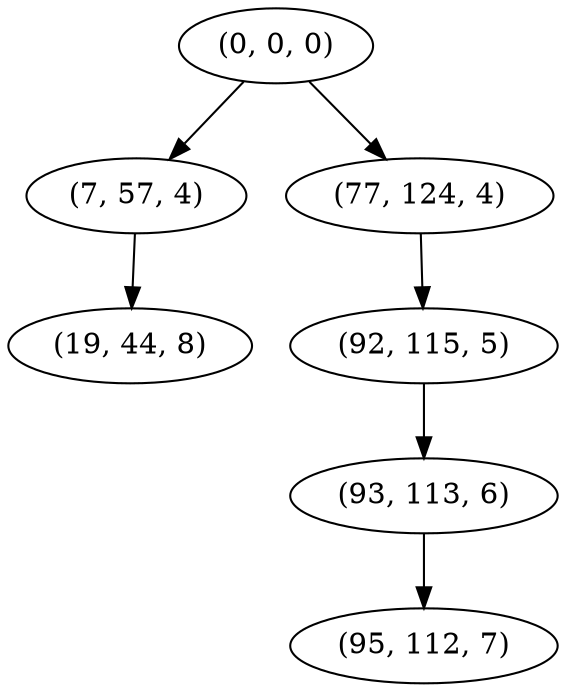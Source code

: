 digraph tree {
    "(0, 0, 0)";
    "(7, 57, 4)";
    "(19, 44, 8)";
    "(77, 124, 4)";
    "(92, 115, 5)";
    "(93, 113, 6)";
    "(95, 112, 7)";
    "(0, 0, 0)" -> "(7, 57, 4)";
    "(0, 0, 0)" -> "(77, 124, 4)";
    "(7, 57, 4)" -> "(19, 44, 8)";
    "(77, 124, 4)" -> "(92, 115, 5)";
    "(92, 115, 5)" -> "(93, 113, 6)";
    "(93, 113, 6)" -> "(95, 112, 7)";
}
